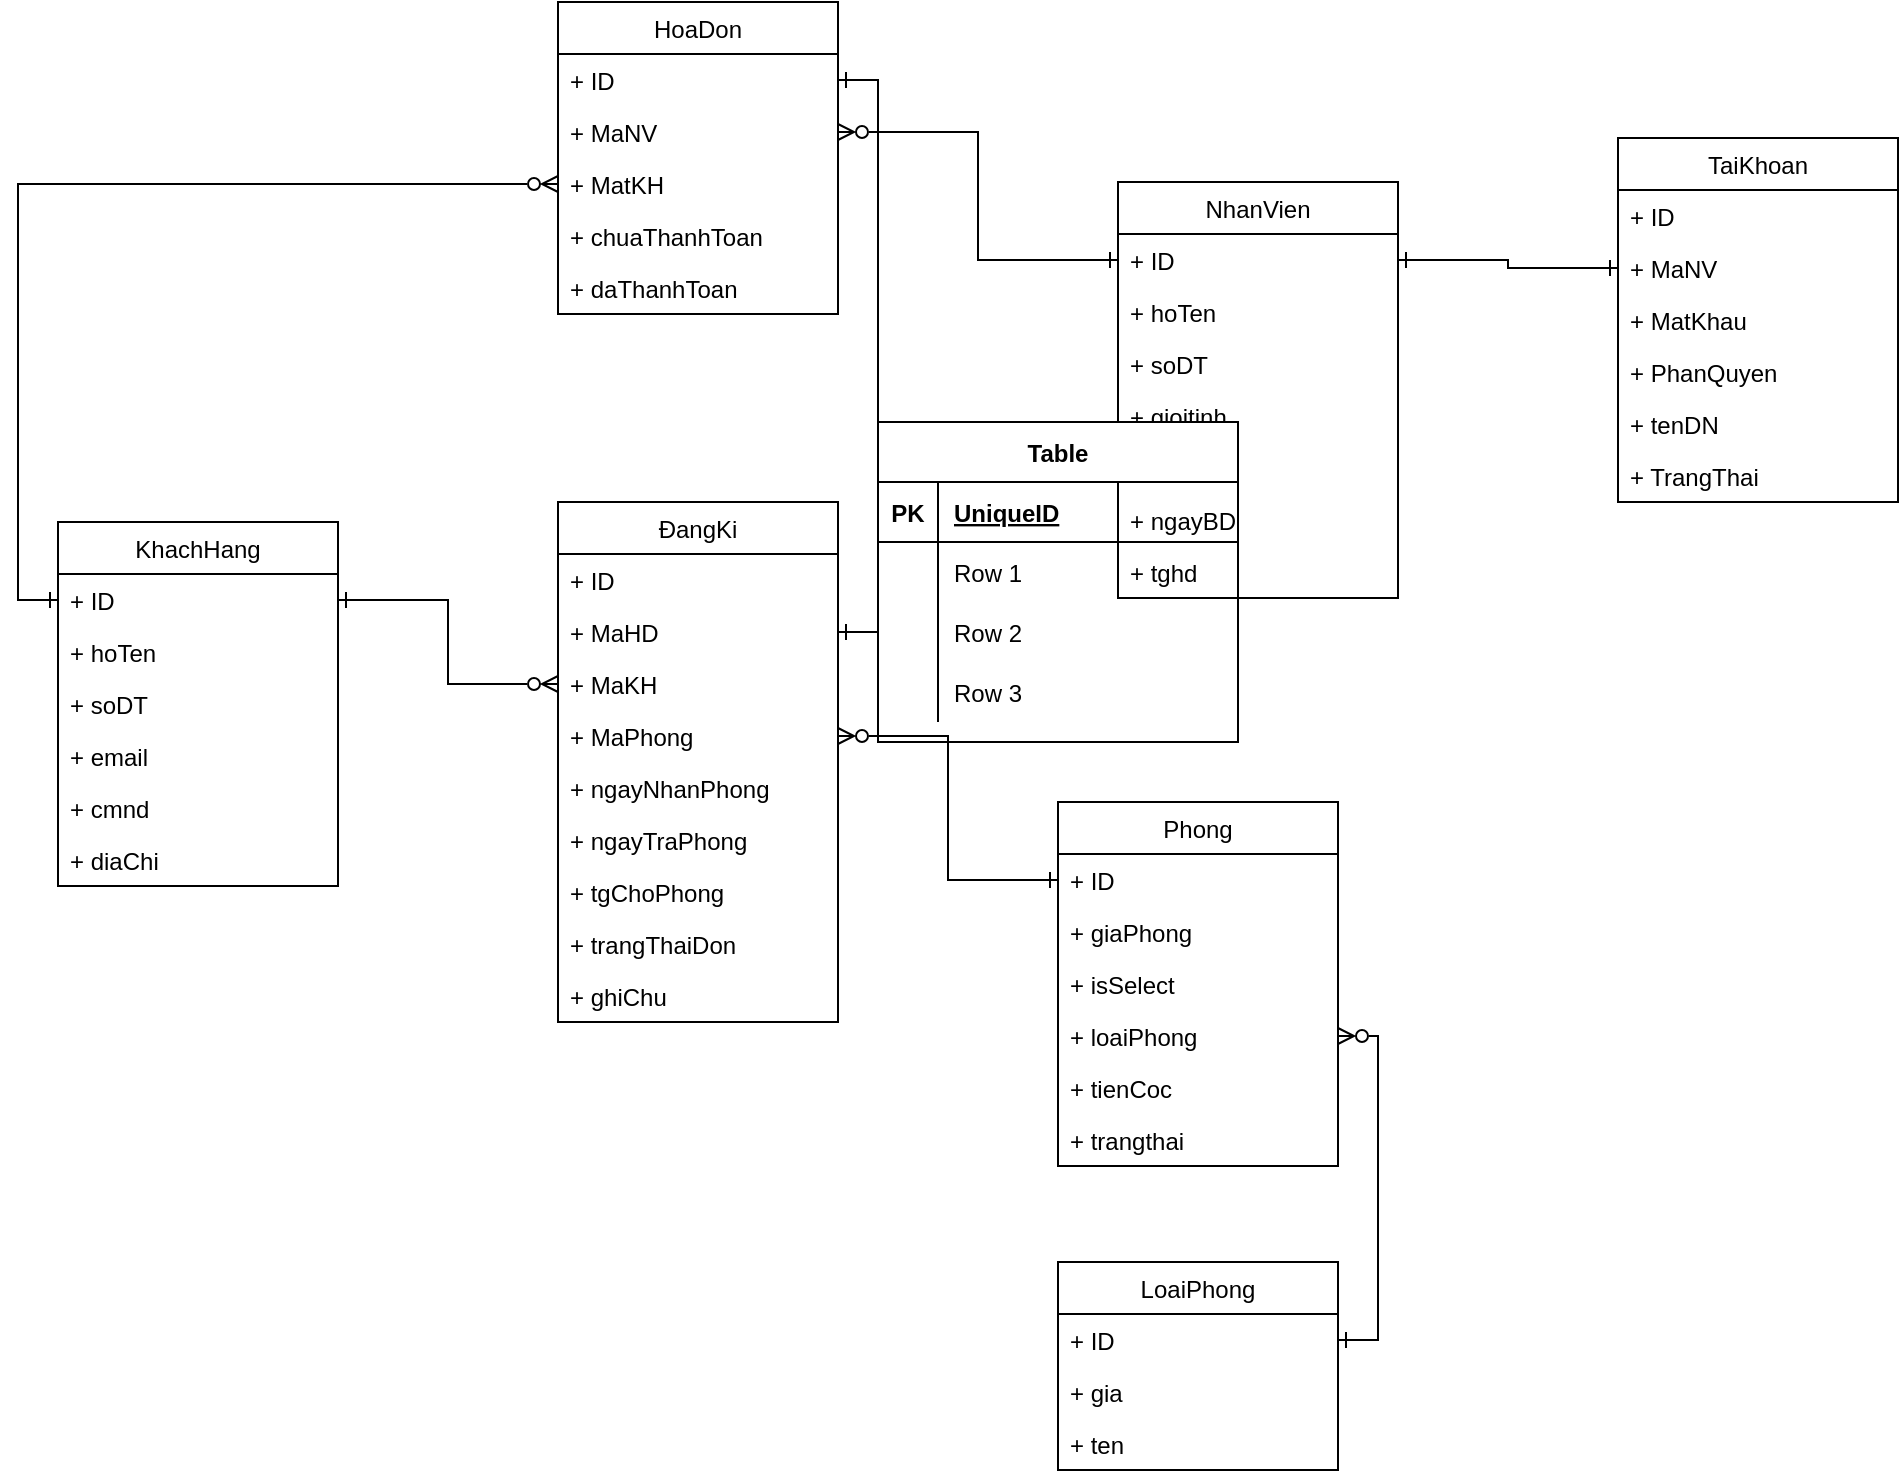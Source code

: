 <mxfile version="15.8.9" type="github">
  <diagram id="x4COH8InFvs8KjLtIpAw" name="Page-1">
    <mxGraphModel dx="1038" dy="1691" grid="1" gridSize="10" guides="1" tooltips="1" connect="1" arrows="1" fold="1" page="1" pageScale="1" pageWidth="850" pageHeight="1100" math="0" shadow="0">
      <root>
        <mxCell id="0" />
        <mxCell id="1" parent="0" />
        <mxCell id="cUkmxqZe277bUpQ8HbRK-56" value="ĐangKi" style="swimlane;fontStyle=0;childLayout=stackLayout;horizontal=1;startSize=26;fillColor=none;horizontalStack=0;resizeParent=1;resizeParentMax=0;resizeLast=0;collapsible=1;marginBottom=0;" parent="1" vertex="1">
          <mxGeometry x="280" y="40" width="140" height="260" as="geometry" />
        </mxCell>
        <mxCell id="cUkmxqZe277bUpQ8HbRK-57" value="+ ID" style="text;strokeColor=none;fillColor=none;align=left;verticalAlign=top;spacingLeft=4;spacingRight=4;overflow=hidden;rotatable=0;points=[[0,0.5],[1,0.5]];portConstraint=eastwest;" parent="cUkmxqZe277bUpQ8HbRK-56" vertex="1">
          <mxGeometry y="26" width="140" height="26" as="geometry" />
        </mxCell>
        <mxCell id="cUkmxqZe277bUpQ8HbRK-58" value="+ MaHD" style="text;strokeColor=none;fillColor=none;align=left;verticalAlign=top;spacingLeft=4;spacingRight=4;overflow=hidden;rotatable=0;points=[[0,0.5],[1,0.5]];portConstraint=eastwest;" parent="cUkmxqZe277bUpQ8HbRK-56" vertex="1">
          <mxGeometry y="52" width="140" height="26" as="geometry" />
        </mxCell>
        <mxCell id="cUkmxqZe277bUpQ8HbRK-59" value="+ MaKH" style="text;strokeColor=none;fillColor=none;align=left;verticalAlign=top;spacingLeft=4;spacingRight=4;overflow=hidden;rotatable=0;points=[[0,0.5],[1,0.5]];portConstraint=eastwest;" parent="cUkmxqZe277bUpQ8HbRK-56" vertex="1">
          <mxGeometry y="78" width="140" height="26" as="geometry" />
        </mxCell>
        <mxCell id="cUkmxqZe277bUpQ8HbRK-60" value="+ MaPhong" style="text;strokeColor=none;fillColor=none;align=left;verticalAlign=top;spacingLeft=4;spacingRight=4;overflow=hidden;rotatable=0;points=[[0,0.5],[1,0.5]];portConstraint=eastwest;" parent="cUkmxqZe277bUpQ8HbRK-56" vertex="1">
          <mxGeometry y="104" width="140" height="26" as="geometry" />
        </mxCell>
        <mxCell id="cUkmxqZe277bUpQ8HbRK-61" value="+ ngayNhanPhong" style="text;strokeColor=none;fillColor=none;align=left;verticalAlign=top;spacingLeft=4;spacingRight=4;overflow=hidden;rotatable=0;points=[[0,0.5],[1,0.5]];portConstraint=eastwest;" parent="cUkmxqZe277bUpQ8HbRK-56" vertex="1">
          <mxGeometry y="130" width="140" height="26" as="geometry" />
        </mxCell>
        <mxCell id="cUkmxqZe277bUpQ8HbRK-62" value="+ ngayTraPhong" style="text;strokeColor=none;fillColor=none;align=left;verticalAlign=top;spacingLeft=4;spacingRight=4;overflow=hidden;rotatable=0;points=[[0,0.5],[1,0.5]];portConstraint=eastwest;" parent="cUkmxqZe277bUpQ8HbRK-56" vertex="1">
          <mxGeometry y="156" width="140" height="26" as="geometry" />
        </mxCell>
        <mxCell id="cUkmxqZe277bUpQ8HbRK-63" value="+ tgChoPhong" style="text;strokeColor=none;fillColor=none;align=left;verticalAlign=top;spacingLeft=4;spacingRight=4;overflow=hidden;rotatable=0;points=[[0,0.5],[1,0.5]];portConstraint=eastwest;" parent="cUkmxqZe277bUpQ8HbRK-56" vertex="1">
          <mxGeometry y="182" width="140" height="26" as="geometry" />
        </mxCell>
        <mxCell id="cUkmxqZe277bUpQ8HbRK-64" value="+ trangThaiDon" style="text;strokeColor=none;fillColor=none;align=left;verticalAlign=top;spacingLeft=4;spacingRight=4;overflow=hidden;rotatable=0;points=[[0,0.5],[1,0.5]];portConstraint=eastwest;" parent="cUkmxqZe277bUpQ8HbRK-56" vertex="1">
          <mxGeometry y="208" width="140" height="26" as="geometry" />
        </mxCell>
        <mxCell id="cUkmxqZe277bUpQ8HbRK-65" value="+ ghiChu" style="text;strokeColor=none;fillColor=none;align=left;verticalAlign=top;spacingLeft=4;spacingRight=4;overflow=hidden;rotatable=0;points=[[0,0.5],[1,0.5]];portConstraint=eastwest;" parent="cUkmxqZe277bUpQ8HbRK-56" vertex="1">
          <mxGeometry y="234" width="140" height="26" as="geometry" />
        </mxCell>
        <mxCell id="cUkmxqZe277bUpQ8HbRK-67" value="TaiKhoan" style="swimlane;fontStyle=0;childLayout=stackLayout;horizontal=1;startSize=26;fillColor=none;horizontalStack=0;resizeParent=1;resizeParentMax=0;resizeLast=0;collapsible=1;marginBottom=0;" parent="1" vertex="1">
          <mxGeometry x="810" y="-142" width="140" height="182" as="geometry" />
        </mxCell>
        <mxCell id="cUkmxqZe277bUpQ8HbRK-68" value="+ ID" style="text;strokeColor=none;fillColor=none;align=left;verticalAlign=top;spacingLeft=4;spacingRight=4;overflow=hidden;rotatable=0;points=[[0,0.5],[1,0.5]];portConstraint=eastwest;" parent="cUkmxqZe277bUpQ8HbRK-67" vertex="1">
          <mxGeometry y="26" width="140" height="26" as="geometry" />
        </mxCell>
        <mxCell id="cUkmxqZe277bUpQ8HbRK-69" value="+ MaNV" style="text;strokeColor=none;fillColor=none;align=left;verticalAlign=top;spacingLeft=4;spacingRight=4;overflow=hidden;rotatable=0;points=[[0,0.5],[1,0.5]];portConstraint=eastwest;" parent="cUkmxqZe277bUpQ8HbRK-67" vertex="1">
          <mxGeometry y="52" width="140" height="26" as="geometry" />
        </mxCell>
        <mxCell id="cUkmxqZe277bUpQ8HbRK-70" value="+ MatKhau" style="text;strokeColor=none;fillColor=none;align=left;verticalAlign=top;spacingLeft=4;spacingRight=4;overflow=hidden;rotatable=0;points=[[0,0.5],[1,0.5]];portConstraint=eastwest;" parent="cUkmxqZe277bUpQ8HbRK-67" vertex="1">
          <mxGeometry y="78" width="140" height="26" as="geometry" />
        </mxCell>
        <mxCell id="cUkmxqZe277bUpQ8HbRK-71" value="+ PhanQuyen" style="text;strokeColor=none;fillColor=none;align=left;verticalAlign=top;spacingLeft=4;spacingRight=4;overflow=hidden;rotatable=0;points=[[0,0.5],[1,0.5]];portConstraint=eastwest;" parent="cUkmxqZe277bUpQ8HbRK-67" vertex="1">
          <mxGeometry y="104" width="140" height="26" as="geometry" />
        </mxCell>
        <mxCell id="cUkmxqZe277bUpQ8HbRK-72" value="+ tenDN" style="text;strokeColor=none;fillColor=none;align=left;verticalAlign=top;spacingLeft=4;spacingRight=4;overflow=hidden;rotatable=0;points=[[0,0.5],[1,0.5]];portConstraint=eastwest;" parent="cUkmxqZe277bUpQ8HbRK-67" vertex="1">
          <mxGeometry y="130" width="140" height="26" as="geometry" />
        </mxCell>
        <mxCell id="cUkmxqZe277bUpQ8HbRK-73" value="+ TrangThai" style="text;strokeColor=none;fillColor=none;align=left;verticalAlign=top;spacingLeft=4;spacingRight=4;overflow=hidden;rotatable=0;points=[[0,0.5],[1,0.5]];portConstraint=eastwest;" parent="cUkmxqZe277bUpQ8HbRK-67" vertex="1">
          <mxGeometry y="156" width="140" height="26" as="geometry" />
        </mxCell>
        <mxCell id="cUkmxqZe277bUpQ8HbRK-77" value="NhanVien" style="swimlane;fontStyle=0;childLayout=stackLayout;horizontal=1;startSize=26;fillColor=none;horizontalStack=0;resizeParent=1;resizeParentMax=0;resizeLast=0;collapsible=1;marginBottom=0;" parent="1" vertex="1">
          <mxGeometry x="560" y="-120" width="140" height="208" as="geometry" />
        </mxCell>
        <mxCell id="cUkmxqZe277bUpQ8HbRK-78" value="+ ID" style="text;strokeColor=none;fillColor=none;align=left;verticalAlign=top;spacingLeft=4;spacingRight=4;overflow=hidden;rotatable=0;points=[[0,0.5],[1,0.5]];portConstraint=eastwest;" parent="cUkmxqZe277bUpQ8HbRK-77" vertex="1">
          <mxGeometry y="26" width="140" height="26" as="geometry" />
        </mxCell>
        <mxCell id="cUkmxqZe277bUpQ8HbRK-79" value="+ hoTen" style="text;strokeColor=none;fillColor=none;align=left;verticalAlign=top;spacingLeft=4;spacingRight=4;overflow=hidden;rotatable=0;points=[[0,0.5],[1,0.5]];portConstraint=eastwest;" parent="cUkmxqZe277bUpQ8HbRK-77" vertex="1">
          <mxGeometry y="52" width="140" height="26" as="geometry" />
        </mxCell>
        <mxCell id="cUkmxqZe277bUpQ8HbRK-80" value="+ soDT" style="text;strokeColor=none;fillColor=none;align=left;verticalAlign=top;spacingLeft=4;spacingRight=4;overflow=hidden;rotatable=0;points=[[0,0.5],[1,0.5]];portConstraint=eastwest;" parent="cUkmxqZe277bUpQ8HbRK-77" vertex="1">
          <mxGeometry y="78" width="140" height="26" as="geometry" />
        </mxCell>
        <mxCell id="cUkmxqZe277bUpQ8HbRK-81" value="+ gioitinh" style="text;strokeColor=none;fillColor=none;align=left;verticalAlign=top;spacingLeft=4;spacingRight=4;overflow=hidden;rotatable=0;points=[[0,0.5],[1,0.5]];portConstraint=eastwest;" parent="cUkmxqZe277bUpQ8HbRK-77" vertex="1">
          <mxGeometry y="104" width="140" height="26" as="geometry" />
        </mxCell>
        <mxCell id="cUkmxqZe277bUpQ8HbRK-82" value="+ cmnd" style="text;strokeColor=none;fillColor=none;align=left;verticalAlign=top;spacingLeft=4;spacingRight=4;overflow=hidden;rotatable=0;points=[[0,0.5],[1,0.5]];portConstraint=eastwest;" parent="cUkmxqZe277bUpQ8HbRK-77" vertex="1">
          <mxGeometry y="130" width="140" height="26" as="geometry" />
        </mxCell>
        <mxCell id="cUkmxqZe277bUpQ8HbRK-83" value="+ ngayBD" style="text;strokeColor=none;fillColor=none;align=left;verticalAlign=top;spacingLeft=4;spacingRight=4;overflow=hidden;rotatable=0;points=[[0,0.5],[1,0.5]];portConstraint=eastwest;" parent="cUkmxqZe277bUpQ8HbRK-77" vertex="1">
          <mxGeometry y="156" width="140" height="26" as="geometry" />
        </mxCell>
        <mxCell id="cUkmxqZe277bUpQ8HbRK-84" value="+ tghd" style="text;strokeColor=none;fillColor=none;align=left;verticalAlign=top;spacingLeft=4;spacingRight=4;overflow=hidden;rotatable=0;points=[[0,0.5],[1,0.5]];portConstraint=eastwest;" parent="cUkmxqZe277bUpQ8HbRK-77" vertex="1">
          <mxGeometry y="182" width="140" height="26" as="geometry" />
        </mxCell>
        <mxCell id="cUkmxqZe277bUpQ8HbRK-87" value="Phong" style="swimlane;fontStyle=0;childLayout=stackLayout;horizontal=1;startSize=26;fillColor=none;horizontalStack=0;resizeParent=1;resizeParentMax=0;resizeLast=0;collapsible=1;marginBottom=0;" parent="1" vertex="1">
          <mxGeometry x="530" y="190" width="140" height="182" as="geometry" />
        </mxCell>
        <mxCell id="cUkmxqZe277bUpQ8HbRK-88" value="+ ID" style="text;strokeColor=none;fillColor=none;align=left;verticalAlign=top;spacingLeft=4;spacingRight=4;overflow=hidden;rotatable=0;points=[[0,0.5],[1,0.5]];portConstraint=eastwest;" parent="cUkmxqZe277bUpQ8HbRK-87" vertex="1">
          <mxGeometry y="26" width="140" height="26" as="geometry" />
        </mxCell>
        <mxCell id="cUkmxqZe277bUpQ8HbRK-89" value="+ giaPhong" style="text;strokeColor=none;fillColor=none;align=left;verticalAlign=top;spacingLeft=4;spacingRight=4;overflow=hidden;rotatable=0;points=[[0,0.5],[1,0.5]];portConstraint=eastwest;" parent="cUkmxqZe277bUpQ8HbRK-87" vertex="1">
          <mxGeometry y="52" width="140" height="26" as="geometry" />
        </mxCell>
        <mxCell id="cUkmxqZe277bUpQ8HbRK-90" value="+ isSelect" style="text;strokeColor=none;fillColor=none;align=left;verticalAlign=top;spacingLeft=4;spacingRight=4;overflow=hidden;rotatable=0;points=[[0,0.5],[1,0.5]];portConstraint=eastwest;" parent="cUkmxqZe277bUpQ8HbRK-87" vertex="1">
          <mxGeometry y="78" width="140" height="26" as="geometry" />
        </mxCell>
        <mxCell id="cUkmxqZe277bUpQ8HbRK-91" value="+ loaiPhong" style="text;strokeColor=none;fillColor=none;align=left;verticalAlign=top;spacingLeft=4;spacingRight=4;overflow=hidden;rotatable=0;points=[[0,0.5],[1,0.5]];portConstraint=eastwest;" parent="cUkmxqZe277bUpQ8HbRK-87" vertex="1">
          <mxGeometry y="104" width="140" height="26" as="geometry" />
        </mxCell>
        <mxCell id="cUkmxqZe277bUpQ8HbRK-92" value="+ tienCoc" style="text;strokeColor=none;fillColor=none;align=left;verticalAlign=top;spacingLeft=4;spacingRight=4;overflow=hidden;rotatable=0;points=[[0,0.5],[1,0.5]];portConstraint=eastwest;" parent="cUkmxqZe277bUpQ8HbRK-87" vertex="1">
          <mxGeometry y="130" width="140" height="26" as="geometry" />
        </mxCell>
        <mxCell id="cUkmxqZe277bUpQ8HbRK-93" value="+ trangthai" style="text;strokeColor=none;fillColor=none;align=left;verticalAlign=top;spacingLeft=4;spacingRight=4;overflow=hidden;rotatable=0;points=[[0,0.5],[1,0.5]];portConstraint=eastwest;" parent="cUkmxqZe277bUpQ8HbRK-87" vertex="1">
          <mxGeometry y="156" width="140" height="26" as="geometry" />
        </mxCell>
        <mxCell id="cUkmxqZe277bUpQ8HbRK-97" value="HoaDon" style="swimlane;fontStyle=0;childLayout=stackLayout;horizontal=1;startSize=26;fillColor=none;horizontalStack=0;resizeParent=1;resizeParentMax=0;resizeLast=0;collapsible=1;marginBottom=0;" parent="1" vertex="1">
          <mxGeometry x="280" y="-210" width="140" height="156" as="geometry" />
        </mxCell>
        <mxCell id="cUkmxqZe277bUpQ8HbRK-98" value="+ ID" style="text;strokeColor=none;fillColor=none;align=left;verticalAlign=top;spacingLeft=4;spacingRight=4;overflow=hidden;rotatable=0;points=[[0,0.5],[1,0.5]];portConstraint=eastwest;" parent="cUkmxqZe277bUpQ8HbRK-97" vertex="1">
          <mxGeometry y="26" width="140" height="26" as="geometry" />
        </mxCell>
        <mxCell id="cUkmxqZe277bUpQ8HbRK-99" value="+ MaNV" style="text;strokeColor=none;fillColor=none;align=left;verticalAlign=top;spacingLeft=4;spacingRight=4;overflow=hidden;rotatable=0;points=[[0,0.5],[1,0.5]];portConstraint=eastwest;" parent="cUkmxqZe277bUpQ8HbRK-97" vertex="1">
          <mxGeometry y="52" width="140" height="26" as="geometry" />
        </mxCell>
        <mxCell id="cUkmxqZe277bUpQ8HbRK-100" value="+ MatKH" style="text;strokeColor=none;fillColor=none;align=left;verticalAlign=top;spacingLeft=4;spacingRight=4;overflow=hidden;rotatable=0;points=[[0,0.5],[1,0.5]];portConstraint=eastwest;" parent="cUkmxqZe277bUpQ8HbRK-97" vertex="1">
          <mxGeometry y="78" width="140" height="26" as="geometry" />
        </mxCell>
        <mxCell id="cUkmxqZe277bUpQ8HbRK-101" value="+ chuaThanhToan" style="text;strokeColor=none;fillColor=none;align=left;verticalAlign=top;spacingLeft=4;spacingRight=4;overflow=hidden;rotatable=0;points=[[0,0.5],[1,0.5]];portConstraint=eastwest;" parent="cUkmxqZe277bUpQ8HbRK-97" vertex="1">
          <mxGeometry y="104" width="140" height="26" as="geometry" />
        </mxCell>
        <mxCell id="cUkmxqZe277bUpQ8HbRK-102" value="+ daThanhToan" style="text;strokeColor=none;fillColor=none;align=left;verticalAlign=top;spacingLeft=4;spacingRight=4;overflow=hidden;rotatable=0;points=[[0,0.5],[1,0.5]];portConstraint=eastwest;" parent="cUkmxqZe277bUpQ8HbRK-97" vertex="1">
          <mxGeometry y="130" width="140" height="26" as="geometry" />
        </mxCell>
        <mxCell id="cUkmxqZe277bUpQ8HbRK-111" value="KhachHang" style="swimlane;fontStyle=0;childLayout=stackLayout;horizontal=1;startSize=26;fillColor=none;horizontalStack=0;resizeParent=1;resizeParentMax=0;resizeLast=0;collapsible=1;marginBottom=0;" parent="1" vertex="1">
          <mxGeometry x="30" y="50" width="140" height="182" as="geometry">
            <mxRectangle x="30" y="50" width="90" height="26" as="alternateBounds" />
          </mxGeometry>
        </mxCell>
        <mxCell id="cUkmxqZe277bUpQ8HbRK-112" value="+ ID" style="text;strokeColor=none;fillColor=none;align=left;verticalAlign=top;spacingLeft=4;spacingRight=4;overflow=hidden;rotatable=0;points=[[0,0.5],[1,0.5]];portConstraint=eastwest;" parent="cUkmxqZe277bUpQ8HbRK-111" vertex="1">
          <mxGeometry y="26" width="140" height="26" as="geometry" />
        </mxCell>
        <mxCell id="cUkmxqZe277bUpQ8HbRK-113" value="+ hoTen" style="text;strokeColor=none;fillColor=none;align=left;verticalAlign=top;spacingLeft=4;spacingRight=4;overflow=hidden;rotatable=0;points=[[0,0.5],[1,0.5]];portConstraint=eastwest;" parent="cUkmxqZe277bUpQ8HbRK-111" vertex="1">
          <mxGeometry y="52" width="140" height="26" as="geometry" />
        </mxCell>
        <mxCell id="cUkmxqZe277bUpQ8HbRK-114" value="+ soDT" style="text;strokeColor=none;fillColor=none;align=left;verticalAlign=top;spacingLeft=4;spacingRight=4;overflow=hidden;rotatable=0;points=[[0,0.5],[1,0.5]];portConstraint=eastwest;" parent="cUkmxqZe277bUpQ8HbRK-111" vertex="1">
          <mxGeometry y="78" width="140" height="26" as="geometry" />
        </mxCell>
        <mxCell id="cUkmxqZe277bUpQ8HbRK-115" value="+ email" style="text;strokeColor=none;fillColor=none;align=left;verticalAlign=top;spacingLeft=4;spacingRight=4;overflow=hidden;rotatable=0;points=[[0,0.5],[1,0.5]];portConstraint=eastwest;" parent="cUkmxqZe277bUpQ8HbRK-111" vertex="1">
          <mxGeometry y="104" width="140" height="26" as="geometry" />
        </mxCell>
        <mxCell id="cUkmxqZe277bUpQ8HbRK-116" value="+ cmnd" style="text;strokeColor=none;fillColor=none;align=left;verticalAlign=top;spacingLeft=4;spacingRight=4;overflow=hidden;rotatable=0;points=[[0,0.5],[1,0.5]];portConstraint=eastwest;" parent="cUkmxqZe277bUpQ8HbRK-111" vertex="1">
          <mxGeometry y="130" width="140" height="26" as="geometry" />
        </mxCell>
        <mxCell id="cUkmxqZe277bUpQ8HbRK-117" value="+ diaChi" style="text;strokeColor=none;fillColor=none;align=left;verticalAlign=top;spacingLeft=4;spacingRight=4;overflow=hidden;rotatable=0;points=[[0,0.5],[1,0.5]];portConstraint=eastwest;" parent="cUkmxqZe277bUpQ8HbRK-111" vertex="1">
          <mxGeometry y="156" width="140" height="26" as="geometry" />
        </mxCell>
        <mxCell id="cUkmxqZe277bUpQ8HbRK-119" value="LoaiPhong" style="swimlane;fontStyle=0;childLayout=stackLayout;horizontal=1;startSize=26;fillColor=none;horizontalStack=0;resizeParent=1;resizeParentMax=0;resizeLast=0;collapsible=1;marginBottom=0;" parent="1" vertex="1">
          <mxGeometry x="530" y="420" width="140" height="104" as="geometry" />
        </mxCell>
        <mxCell id="cUkmxqZe277bUpQ8HbRK-120" value="+ ID" style="text;strokeColor=none;fillColor=none;align=left;verticalAlign=top;spacingLeft=4;spacingRight=4;overflow=hidden;rotatable=0;points=[[0,0.5],[1,0.5]];portConstraint=eastwest;" parent="cUkmxqZe277bUpQ8HbRK-119" vertex="1">
          <mxGeometry y="26" width="140" height="26" as="geometry" />
        </mxCell>
        <mxCell id="cUkmxqZe277bUpQ8HbRK-121" value="+ gia" style="text;strokeColor=none;fillColor=none;align=left;verticalAlign=top;spacingLeft=4;spacingRight=4;overflow=hidden;rotatable=0;points=[[0,0.5],[1,0.5]];portConstraint=eastwest;" parent="cUkmxqZe277bUpQ8HbRK-119" vertex="1">
          <mxGeometry y="52" width="140" height="26" as="geometry" />
        </mxCell>
        <mxCell id="cUkmxqZe277bUpQ8HbRK-122" value="+ ten" style="text;strokeColor=none;fillColor=none;align=left;verticalAlign=top;spacingLeft=4;spacingRight=4;overflow=hidden;rotatable=0;points=[[0,0.5],[1,0.5]];portConstraint=eastwest;" parent="cUkmxqZe277bUpQ8HbRK-119" vertex="1">
          <mxGeometry y="78" width="140" height="26" as="geometry" />
        </mxCell>
        <mxCell id="cUkmxqZe277bUpQ8HbRK-127" style="edgeStyle=orthogonalEdgeStyle;rounded=0;orthogonalLoop=1;jettySize=auto;html=1;entryX=0;entryY=0.5;entryDx=0;entryDy=0;endArrow=ERone;endFill=0;startArrow=ERone;startFill=0;" parent="1" source="cUkmxqZe277bUpQ8HbRK-78" target="cUkmxqZe277bUpQ8HbRK-69" edge="1">
          <mxGeometry relative="1" as="geometry" />
        </mxCell>
        <mxCell id="cUkmxqZe277bUpQ8HbRK-128" style="edgeStyle=orthogonalEdgeStyle;rounded=0;orthogonalLoop=1;jettySize=auto;html=1;exitX=1;exitY=0.5;exitDx=0;exitDy=0;entryX=0;entryY=0.5;entryDx=0;entryDy=0;startArrow=ERone;startFill=0;endArrow=ERzeroToMany;endFill=0;" parent="1" source="cUkmxqZe277bUpQ8HbRK-112" target="cUkmxqZe277bUpQ8HbRK-59" edge="1">
          <mxGeometry relative="1" as="geometry" />
        </mxCell>
        <mxCell id="cUkmxqZe277bUpQ8HbRK-129" style="edgeStyle=orthogonalEdgeStyle;rounded=0;orthogonalLoop=1;jettySize=auto;html=1;exitX=0;exitY=0.5;exitDx=0;exitDy=0;startArrow=ERone;startFill=0;endArrow=ERzeroToMany;endFill=0;" parent="1" source="cUkmxqZe277bUpQ8HbRK-88" target="cUkmxqZe277bUpQ8HbRK-60" edge="1">
          <mxGeometry relative="1" as="geometry" />
        </mxCell>
        <mxCell id="cUkmxqZe277bUpQ8HbRK-130" style="edgeStyle=orthogonalEdgeStyle;rounded=0;orthogonalLoop=1;jettySize=auto;html=1;exitX=1;exitY=0.5;exitDx=0;exitDy=0;startArrow=ERone;startFill=0;endArrow=ERone;endFill=0;" parent="1" source="cUkmxqZe277bUpQ8HbRK-58" target="cUkmxqZe277bUpQ8HbRK-98" edge="1">
          <mxGeometry relative="1" as="geometry" />
        </mxCell>
        <mxCell id="cUkmxqZe277bUpQ8HbRK-132" style="edgeStyle=orthogonalEdgeStyle;rounded=0;orthogonalLoop=1;jettySize=auto;html=1;exitX=0;exitY=0.5;exitDx=0;exitDy=0;entryX=0;entryY=0.5;entryDx=0;entryDy=0;startArrow=ERzeroToMany;startFill=0;endArrow=ERone;endFill=0;" parent="1" source="cUkmxqZe277bUpQ8HbRK-100" target="cUkmxqZe277bUpQ8HbRK-112" edge="1">
          <mxGeometry relative="1" as="geometry" />
        </mxCell>
        <mxCell id="cUkmxqZe277bUpQ8HbRK-133" style="edgeStyle=orthogonalEdgeStyle;rounded=0;orthogonalLoop=1;jettySize=auto;html=1;exitX=1;exitY=0.5;exitDx=0;exitDy=0;entryX=0;entryY=0.5;entryDx=0;entryDy=0;startArrow=ERzeroToMany;startFill=0;endArrow=ERone;endFill=0;" parent="1" source="cUkmxqZe277bUpQ8HbRK-99" target="cUkmxqZe277bUpQ8HbRK-78" edge="1">
          <mxGeometry relative="1" as="geometry" />
        </mxCell>
        <mxCell id="cUkmxqZe277bUpQ8HbRK-134" style="edgeStyle=orthogonalEdgeStyle;rounded=0;orthogonalLoop=1;jettySize=auto;html=1;exitX=1;exitY=0.5;exitDx=0;exitDy=0;startArrow=ERzeroToMany;startFill=0;endArrow=ERone;endFill=0;" parent="1" source="cUkmxqZe277bUpQ8HbRK-91" target="cUkmxqZe277bUpQ8HbRK-120" edge="1">
          <mxGeometry relative="1" as="geometry" />
        </mxCell>
        <mxCell id="v4T06pQ5egJ8c4xB4MnB-1" value="Table" style="shape=table;startSize=30;container=1;collapsible=1;childLayout=tableLayout;fixedRows=1;rowLines=0;fontStyle=1;align=center;resizeLast=1;" vertex="1" parent="1">
          <mxGeometry x="440" width="180" height="160" as="geometry" />
        </mxCell>
        <mxCell id="v4T06pQ5egJ8c4xB4MnB-2" value="" style="shape=partialRectangle;collapsible=0;dropTarget=0;pointerEvents=0;fillColor=none;top=0;left=0;bottom=1;right=0;points=[[0,0.5],[1,0.5]];portConstraint=eastwest;" vertex="1" parent="v4T06pQ5egJ8c4xB4MnB-1">
          <mxGeometry y="30" width="180" height="30" as="geometry" />
        </mxCell>
        <mxCell id="v4T06pQ5egJ8c4xB4MnB-3" value="PK" style="shape=partialRectangle;connectable=0;fillColor=none;top=0;left=0;bottom=0;right=0;fontStyle=1;overflow=hidden;" vertex="1" parent="v4T06pQ5egJ8c4xB4MnB-2">
          <mxGeometry width="30" height="30" as="geometry">
            <mxRectangle width="30" height="30" as="alternateBounds" />
          </mxGeometry>
        </mxCell>
        <mxCell id="v4T06pQ5egJ8c4xB4MnB-4" value="UniqueID" style="shape=partialRectangle;connectable=0;fillColor=none;top=0;left=0;bottom=0;right=0;align=left;spacingLeft=6;fontStyle=5;overflow=hidden;" vertex="1" parent="v4T06pQ5egJ8c4xB4MnB-2">
          <mxGeometry x="30" width="150" height="30" as="geometry">
            <mxRectangle width="150" height="30" as="alternateBounds" />
          </mxGeometry>
        </mxCell>
        <mxCell id="v4T06pQ5egJ8c4xB4MnB-5" value="" style="shape=partialRectangle;collapsible=0;dropTarget=0;pointerEvents=0;fillColor=none;top=0;left=0;bottom=0;right=0;points=[[0,0.5],[1,0.5]];portConstraint=eastwest;" vertex="1" parent="v4T06pQ5egJ8c4xB4MnB-1">
          <mxGeometry y="60" width="180" height="30" as="geometry" />
        </mxCell>
        <mxCell id="v4T06pQ5egJ8c4xB4MnB-6" value="" style="shape=partialRectangle;connectable=0;fillColor=none;top=0;left=0;bottom=0;right=0;editable=1;overflow=hidden;" vertex="1" parent="v4T06pQ5egJ8c4xB4MnB-5">
          <mxGeometry width="30" height="30" as="geometry">
            <mxRectangle width="30" height="30" as="alternateBounds" />
          </mxGeometry>
        </mxCell>
        <mxCell id="v4T06pQ5egJ8c4xB4MnB-7" value="Row 1" style="shape=partialRectangle;connectable=0;fillColor=none;top=0;left=0;bottom=0;right=0;align=left;spacingLeft=6;overflow=hidden;" vertex="1" parent="v4T06pQ5egJ8c4xB4MnB-5">
          <mxGeometry x="30" width="150" height="30" as="geometry">
            <mxRectangle width="150" height="30" as="alternateBounds" />
          </mxGeometry>
        </mxCell>
        <mxCell id="v4T06pQ5egJ8c4xB4MnB-8" value="" style="shape=partialRectangle;collapsible=0;dropTarget=0;pointerEvents=0;fillColor=none;top=0;left=0;bottom=0;right=0;points=[[0,0.5],[1,0.5]];portConstraint=eastwest;" vertex="1" parent="v4T06pQ5egJ8c4xB4MnB-1">
          <mxGeometry y="90" width="180" height="30" as="geometry" />
        </mxCell>
        <mxCell id="v4T06pQ5egJ8c4xB4MnB-9" value="" style="shape=partialRectangle;connectable=0;fillColor=none;top=0;left=0;bottom=0;right=0;editable=1;overflow=hidden;" vertex="1" parent="v4T06pQ5egJ8c4xB4MnB-8">
          <mxGeometry width="30" height="30" as="geometry">
            <mxRectangle width="30" height="30" as="alternateBounds" />
          </mxGeometry>
        </mxCell>
        <mxCell id="v4T06pQ5egJ8c4xB4MnB-10" value="Row 2" style="shape=partialRectangle;connectable=0;fillColor=none;top=0;left=0;bottom=0;right=0;align=left;spacingLeft=6;overflow=hidden;" vertex="1" parent="v4T06pQ5egJ8c4xB4MnB-8">
          <mxGeometry x="30" width="150" height="30" as="geometry">
            <mxRectangle width="150" height="30" as="alternateBounds" />
          </mxGeometry>
        </mxCell>
        <mxCell id="v4T06pQ5egJ8c4xB4MnB-11" value="" style="shape=partialRectangle;collapsible=0;dropTarget=0;pointerEvents=0;fillColor=none;top=0;left=0;bottom=0;right=0;points=[[0,0.5],[1,0.5]];portConstraint=eastwest;" vertex="1" parent="v4T06pQ5egJ8c4xB4MnB-1">
          <mxGeometry y="120" width="180" height="30" as="geometry" />
        </mxCell>
        <mxCell id="v4T06pQ5egJ8c4xB4MnB-12" value="" style="shape=partialRectangle;connectable=0;fillColor=none;top=0;left=0;bottom=0;right=0;editable=1;overflow=hidden;" vertex="1" parent="v4T06pQ5egJ8c4xB4MnB-11">
          <mxGeometry width="30" height="30" as="geometry">
            <mxRectangle width="30" height="30" as="alternateBounds" />
          </mxGeometry>
        </mxCell>
        <mxCell id="v4T06pQ5egJ8c4xB4MnB-13" value="Row 3" style="shape=partialRectangle;connectable=0;fillColor=none;top=0;left=0;bottom=0;right=0;align=left;spacingLeft=6;overflow=hidden;" vertex="1" parent="v4T06pQ5egJ8c4xB4MnB-11">
          <mxGeometry x="30" width="150" height="30" as="geometry">
            <mxRectangle width="150" height="30" as="alternateBounds" />
          </mxGeometry>
        </mxCell>
      </root>
    </mxGraphModel>
  </diagram>
</mxfile>
